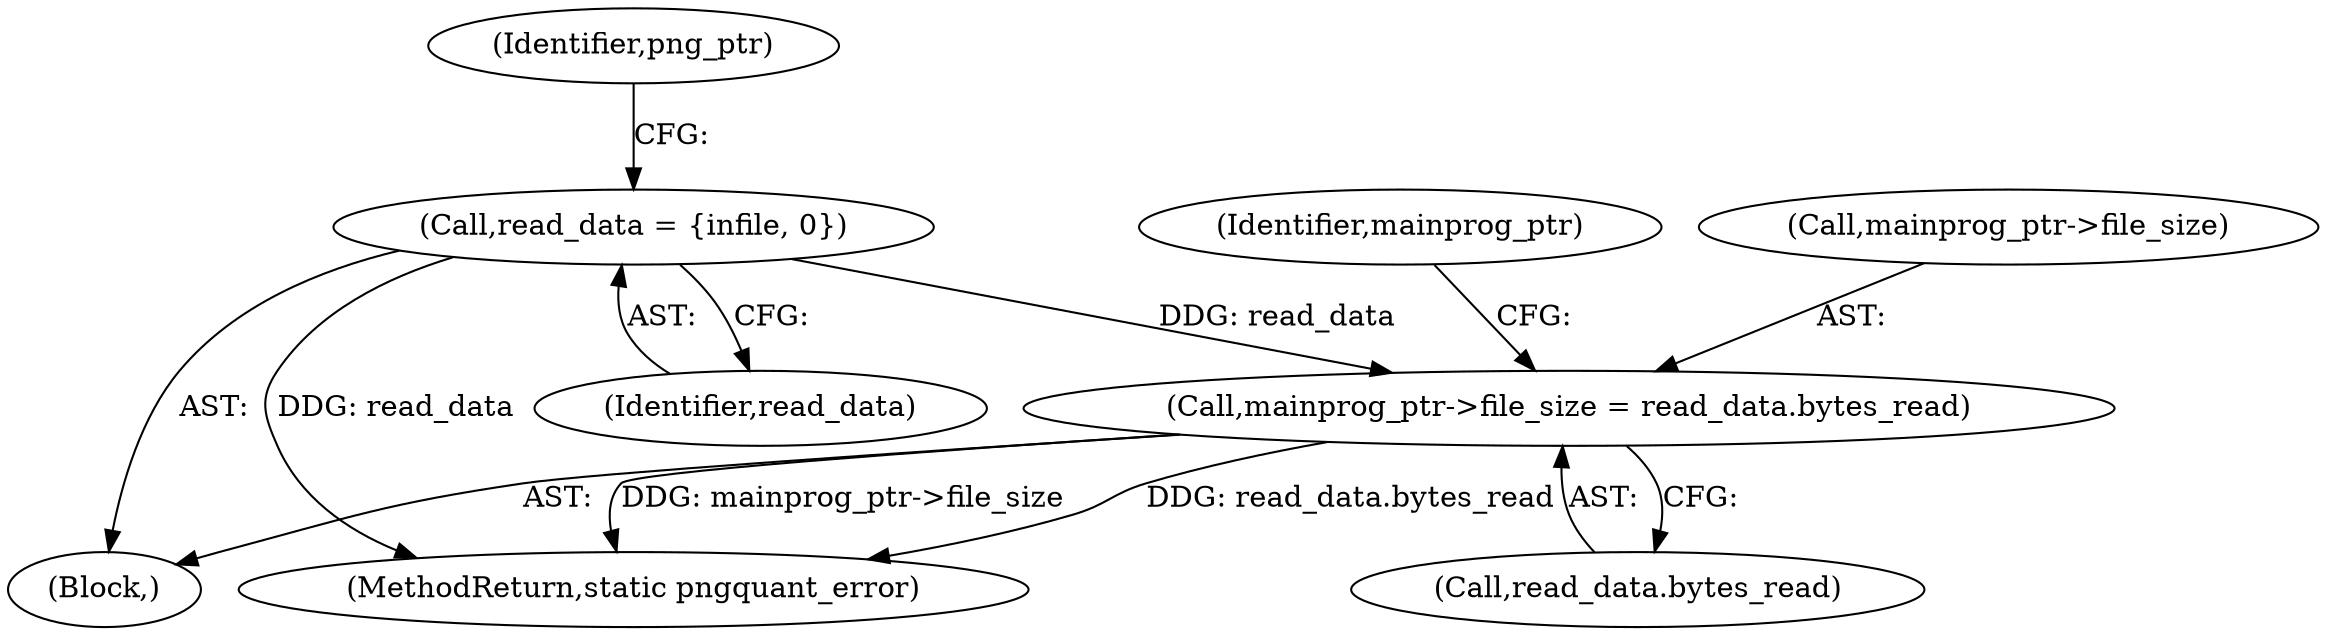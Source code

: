 digraph "0_pngquant_b7c217680cda02dddced245d237ebe8c383be285@API" {
"1000673" [label="(Call,mainprog_ptr->file_size = read_data.bytes_read)"];
"1000200" [label="(Call,read_data = {infile, 0})"];
"1000682" [label="(Identifier,mainprog_ptr)"];
"1000201" [label="(Identifier,read_data)"];
"1000673" [label="(Call,mainprog_ptr->file_size = read_data.bytes_read)"];
"1000674" [label="(Call,mainprog_ptr->file_size)"];
"1000124" [label="(Block,)"];
"1000689" [label="(MethodReturn,static pngquant_error)"];
"1000677" [label="(Call,read_data.bytes_read)"];
"1000203" [label="(Identifier,png_ptr)"];
"1000200" [label="(Call,read_data = {infile, 0})"];
"1000673" -> "1000124"  [label="AST: "];
"1000673" -> "1000677"  [label="CFG: "];
"1000674" -> "1000673"  [label="AST: "];
"1000677" -> "1000673"  [label="AST: "];
"1000682" -> "1000673"  [label="CFG: "];
"1000673" -> "1000689"  [label="DDG: read_data.bytes_read"];
"1000673" -> "1000689"  [label="DDG: mainprog_ptr->file_size"];
"1000200" -> "1000673"  [label="DDG: read_data"];
"1000200" -> "1000124"  [label="AST: "];
"1000200" -> "1000201"  [label="CFG: "];
"1000201" -> "1000200"  [label="AST: "];
"1000203" -> "1000200"  [label="CFG: "];
"1000200" -> "1000689"  [label="DDG: read_data"];
}
